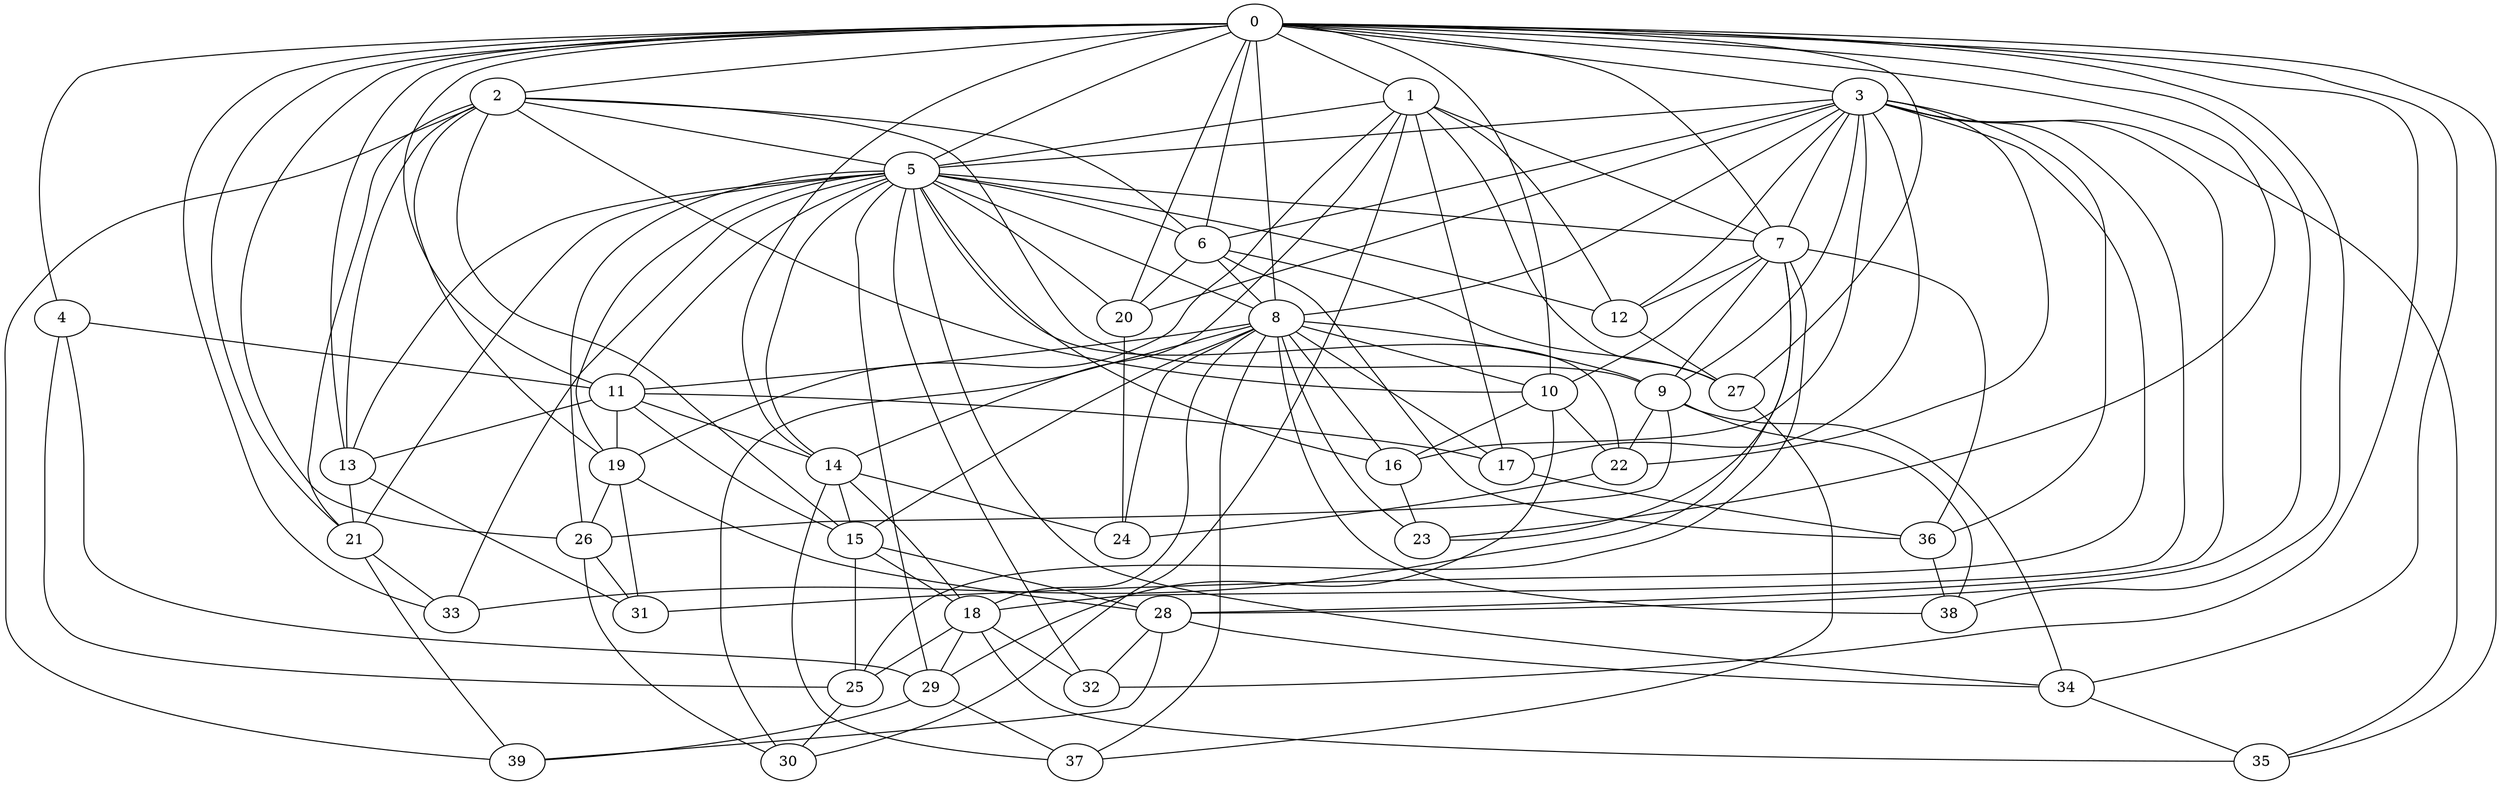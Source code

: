 strict graph "" {
	0	[w=-10];
	1	[w=11];
	0 -- 1	[w=9];
	2	[w=11];
	0 -- 2	[w=-6];
	3	[w=-13];
	0 -- 3	[w=2];
	4	[w=7];
	0 -- 4	[w=13];
	5	[w=12];
	0 -- 5	[w=-2];
	6	[w=-3];
	0 -- 6	[w=-14];
	7	[w=-12];
	0 -- 7	[w=6];
	8	[w=-5];
	0 -- 8	[w=-10];
	10	[w=-2];
	0 -- 10	[w=-15];
	11	[w=2];
	0 -- 11	[w=-10];
	13	[w=-8];
	0 -- 13	[w=13];
	14	[w=13];
	0 -- 14	[w=-8];
	20	[w=-16];
	0 -- 20	[w=-9];
	21	[w=6];
	0 -- 21	[w=13];
	23	[w=15];
	0 -- 23	[w=4];
	26	[w=-9];
	0 -- 26	[w=-7];
	27	[w=-9];
	0 -- 27	[w=-5];
	28	[w=-6];
	0 -- 28	[w=-11];
	32	[w=-3];
	0 -- 32	[w=6];
	33	[w=-8];
	0 -- 33	[w=-4];
	34	[w=11];
	0 -- 34	[w=7];
	35	[w=5];
	0 -- 35	[w=-9];
	38	[w=-11];
	0 -- 38	[w=15];
	1 -- 5	[w=14];
	1 -- 7	[w=-2];
	12	[w=6];
	1 -- 12	[w=-4];
	1 -- 14	[w=9];
	17	[w=11];
	1 -- 17	[w=10];
	19	[w=-10];
	1 -- 19	[w=14];
	1 -- 27	[w=5];
	30	[w=8];
	1 -- 30	[w=-5];
	2 -- 5	[w=-2];
	2 -- 6	[w=-15];
	9	[w=10];
	2 -- 9	[w=-12];
	2 -- 10	[w=-6];
	2 -- 13	[w=11];
	15	[w=12];
	2 -- 15	[w=13];
	2 -- 19	[w=-3];
	2 -- 21	[w=2];
	39	[w=10];
	2 -- 39	[w=-13];
	3 -- 5	[w=4];
	3 -- 6	[w=5];
	3 -- 7	[w=7];
	3 -- 8	[w=-4];
	3 -- 9	[w=14];
	3 -- 12	[w=-3];
	16	[w=-11];
	3 -- 16	[w=-7];
	3 -- 17	[w=6];
	18	[w=13];
	3 -- 18	[w=9];
	3 -- 20	[w=6];
	22	[w=-5];
	3 -- 22	[w=-15];
	3 -- 28	[w=-14];
	31	[w=2];
	3 -- 31	[w=-14];
	3 -- 35	[w=9];
	36	[w=-6];
	3 -- 36	[w=-2];
	4 -- 11	[w=4];
	25	[w=3];
	4 -- 25	[w=11];
	29	[w=13];
	4 -- 29	[w=13];
	5 -- 6	[w=-5];
	5 -- 7	[w=-4];
	5 -- 8	[w=-11];
	5 -- 11	[w=-13];
	5 -- 12	[w=3];
	5 -- 13	[w=5];
	5 -- 14	[w=-14];
	5 -- 16	[w=-11];
	5 -- 19	[w=16];
	5 -- 20	[w=-2];
	5 -- 21	[w=-3];
	5 -- 22	[w=15];
	5 -- 26	[w=-4];
	5 -- 29	[w=2];
	5 -- 32	[w=-12];
	5 -- 33	[w=14];
	5 -- 34	[w=10];
	6 -- 8	[w=-16];
	6 -- 20	[w=-15];
	6 -- 27	[w=5];
	6 -- 36	[w=-16];
	7 -- 9	[w=-12];
	7 -- 10	[w=-2];
	7 -- 12	[w=15];
	7 -- 23	[w=-4];
	7 -- 25	[w=11];
	7 -- 33	[w=9];
	7 -- 36	[w=-6];
	8 -- 9	[w=-3];
	8 -- 10	[w=-12];
	8 -- 11	[w=10];
	8 -- 15	[w=-2];
	8 -- 16	[w=-15];
	8 -- 17	[w=16];
	8 -- 18	[w=12];
	8 -- 23	[w=-15];
	24	[w=14];
	8 -- 24	[w=-8];
	8 -- 30	[w=-9];
	37	[w=3];
	8 -- 37	[w=2];
	8 -- 38	[w=3];
	9 -- 22	[w=-11];
	9 -- 26	[w=12];
	9 -- 34	[w=-9];
	9 -- 38	[w=5];
	10 -- 16	[w=7];
	10 -- 22	[w=-13];
	10 -- 29	[w=15];
	11 -- 13	[w=-4];
	11 -- 14	[w=-3];
	11 -- 15	[w=-3];
	11 -- 17	[w=-15];
	11 -- 19	[w=14];
	12 -- 27	[w=7];
	13 -- 21	[w=-2];
	13 -- 31	[w=8];
	14 -- 15	[w=-16];
	14 -- 18	[w=14];
	14 -- 24	[w=-11];
	14 -- 37	[w=-12];
	15 -- 18	[w=-7];
	15 -- 25	[w=7];
	15 -- 28	[w=12];
	16 -- 23	[w=-2];
	17 -- 36	[w=10];
	18 -- 25	[w=9];
	18 -- 29	[w=-5];
	18 -- 32	[w=-10];
	18 -- 35	[w=10];
	19 -- 26	[w=-14];
	19 -- 28	[w=-16];
	19 -- 31	[w=2];
	20 -- 24	[w=11];
	21 -- 33	[w=-15];
	21 -- 39	[w=4];
	22 -- 24	[w=-10];
	25 -- 30	[w=16];
	26 -- 30	[w=-16];
	26 -- 31	[w=5];
	27 -- 37	[w=-7];
	28 -- 32	[w=-2];
	28 -- 34	[w=14];
	28 -- 39	[w=-14];
	29 -- 37	[w=2];
	29 -- 39	[w=9];
	34 -- 35	[w=16];
	36 -- 38	[w=16];
}
